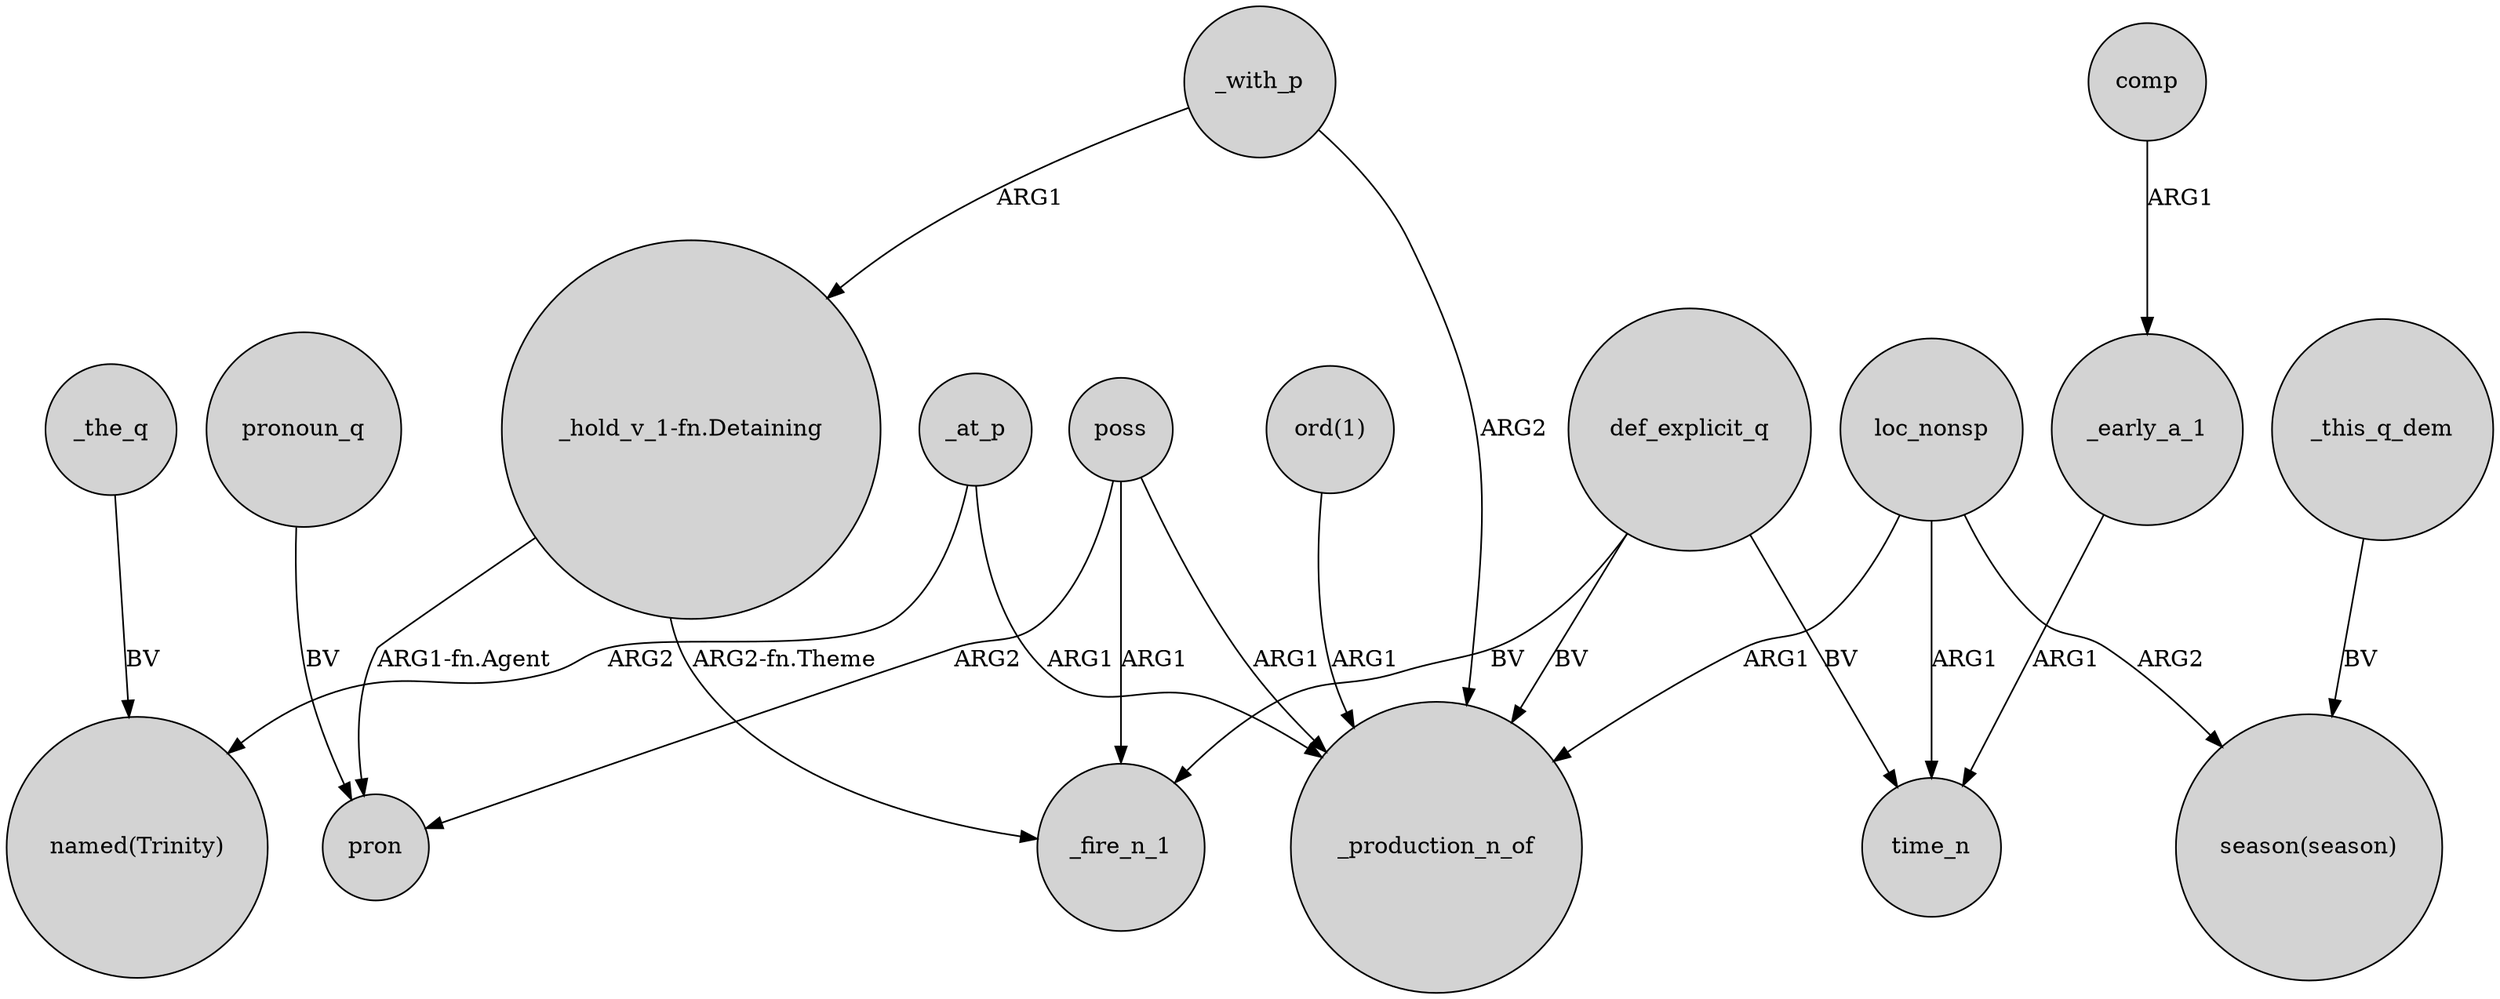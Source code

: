 digraph {
	node [shape=circle style=filled]
	_at_p -> "named(Trinity)" [label=ARG2]
	poss -> pron [label=ARG2]
	def_explicit_q -> time_n [label=BV]
	loc_nonsp -> _production_n_of [label=ARG1]
	"_hold_v_1-fn.Detaining" -> pron [label="ARG1-fn.Agent"]
	_the_q -> "named(Trinity)" [label=BV]
	loc_nonsp -> time_n [label=ARG1]
	"_hold_v_1-fn.Detaining" -> _fire_n_1 [label="ARG2-fn.Theme"]
	_with_p -> _production_n_of [label=ARG2]
	def_explicit_q -> _fire_n_1 [label=BV]
	pronoun_q -> pron [label=BV]
	def_explicit_q -> _production_n_of [label=BV]
	poss -> _production_n_of [label=ARG1]
	_with_p -> "_hold_v_1-fn.Detaining" [label=ARG1]
	_this_q_dem -> "season(season)" [label=BV]
	loc_nonsp -> "season(season)" [label=ARG2]
	_early_a_1 -> time_n [label=ARG1]
	_at_p -> _production_n_of [label=ARG1]
	poss -> _fire_n_1 [label=ARG1]
	comp -> _early_a_1 [label=ARG1]
	"ord(1)" -> _production_n_of [label=ARG1]
}
